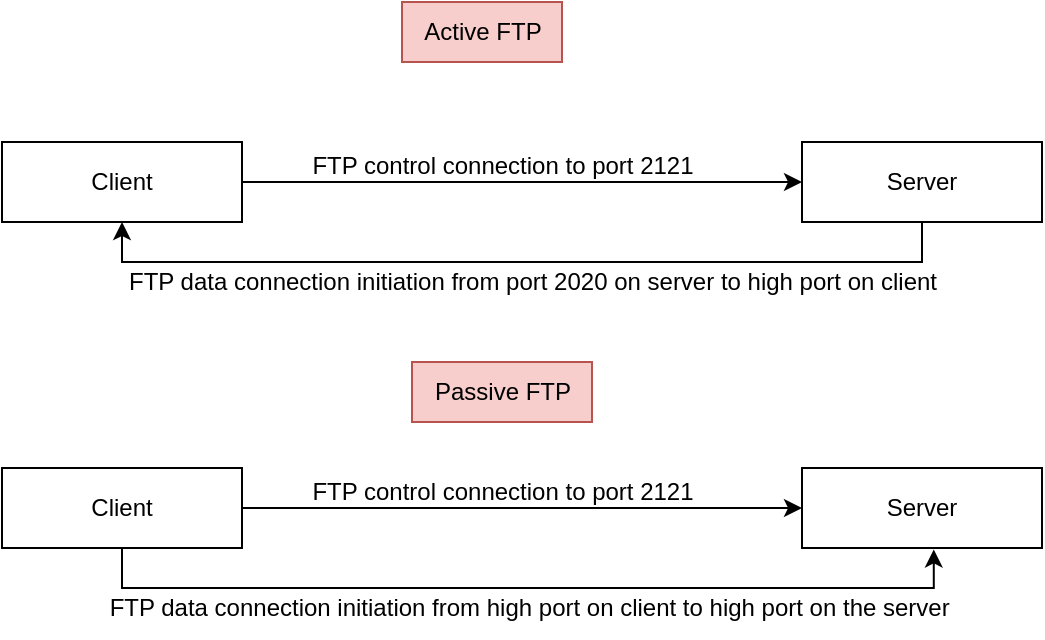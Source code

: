<mxfile version="20.2.3" type="device"><diagram id="YEaUWX3phH8ZdbrTNTWj" name="nonheavyFTP"><mxGraphModel dx="813" dy="494" grid="1" gridSize="10" guides="1" tooltips="1" connect="1" arrows="1" fold="1" page="1" pageScale="1" pageWidth="900" pageHeight="1600" math="0" shadow="0"><root><mxCell id="0"/><mxCell id="1" parent="0"/><mxCell id="FwcdQEztqdq6pbvLfZpM-3" style="edgeStyle=orthogonalEdgeStyle;rounded=0;orthogonalLoop=1;jettySize=auto;html=1;" edge="1" parent="1" source="FwcdQEztqdq6pbvLfZpM-1" target="FwcdQEztqdq6pbvLfZpM-2"><mxGeometry relative="1" as="geometry"/></mxCell><mxCell id="FwcdQEztqdq6pbvLfZpM-1" value="Client" style="rounded=0;whiteSpace=wrap;html=1;" vertex="1" parent="1"><mxGeometry x="200" y="120" width="120" height="40" as="geometry"/></mxCell><mxCell id="FwcdQEztqdq6pbvLfZpM-7" style="edgeStyle=orthogonalEdgeStyle;rounded=0;orthogonalLoop=1;jettySize=auto;html=1;entryX=0.5;entryY=1;entryDx=0;entryDy=0;" edge="1" parent="1" source="FwcdQEztqdq6pbvLfZpM-2" target="FwcdQEztqdq6pbvLfZpM-1"><mxGeometry relative="1" as="geometry"><Array as="points"><mxPoint x="660" y="180"/><mxPoint x="260" y="180"/></Array></mxGeometry></mxCell><mxCell id="FwcdQEztqdq6pbvLfZpM-2" value="Server" style="rounded=0;whiteSpace=wrap;html=1;" vertex="1" parent="1"><mxGeometry x="600" y="120" width="120" height="40" as="geometry"/></mxCell><mxCell id="FwcdQEztqdq6pbvLfZpM-5" value="FTP control connection to port 2121" style="text;html=1;align=center;verticalAlign=middle;resizable=0;points=[];autosize=1;strokeColor=none;fillColor=none;" vertex="1" parent="1"><mxGeometry x="345" y="117" width="210" height="30" as="geometry"/></mxCell><mxCell id="FwcdQEztqdq6pbvLfZpM-6" value="Active FTP" style="text;html=1;align=center;verticalAlign=middle;resizable=0;points=[];autosize=1;strokeColor=#b85450;fillColor=#f8cecc;" vertex="1" parent="1"><mxGeometry x="400" y="50" width="80" height="30" as="geometry"/></mxCell><mxCell id="FwcdQEztqdq6pbvLfZpM-8" value="FTP data connection initiation from port 2020 on server to high port on client" style="text;html=1;align=center;verticalAlign=middle;resizable=0;points=[];autosize=1;strokeColor=none;fillColor=none;" vertex="1" parent="1"><mxGeometry x="250" y="175" width="430" height="30" as="geometry"/></mxCell><mxCell id="FwcdQEztqdq6pbvLfZpM-9" style="edgeStyle=orthogonalEdgeStyle;rounded=0;orthogonalLoop=1;jettySize=auto;html=1;" edge="1" parent="1" source="FwcdQEztqdq6pbvLfZpM-10" target="FwcdQEztqdq6pbvLfZpM-12"><mxGeometry relative="1" as="geometry"/></mxCell><mxCell id="FwcdQEztqdq6pbvLfZpM-16" style="edgeStyle=orthogonalEdgeStyle;rounded=0;orthogonalLoop=1;jettySize=auto;html=1;entryX=0.549;entryY=1.018;entryDx=0;entryDy=0;entryPerimeter=0;" edge="1" parent="1" source="FwcdQEztqdq6pbvLfZpM-10" target="FwcdQEztqdq6pbvLfZpM-12"><mxGeometry relative="1" as="geometry"><Array as="points"><mxPoint x="260" y="343"/><mxPoint x="666" y="343"/></Array></mxGeometry></mxCell><mxCell id="FwcdQEztqdq6pbvLfZpM-10" value="Client" style="rounded=0;whiteSpace=wrap;html=1;" vertex="1" parent="1"><mxGeometry x="200" y="283" width="120" height="40" as="geometry"/></mxCell><mxCell id="FwcdQEztqdq6pbvLfZpM-12" value="Server" style="rounded=0;whiteSpace=wrap;html=1;" vertex="1" parent="1"><mxGeometry x="600" y="283" width="120" height="40" as="geometry"/></mxCell><mxCell id="FwcdQEztqdq6pbvLfZpM-13" value="FTP control connection to port 2121" style="text;html=1;align=center;verticalAlign=middle;resizable=0;points=[];autosize=1;strokeColor=none;fillColor=none;" vertex="1" parent="1"><mxGeometry x="345" y="280" width="210" height="30" as="geometry"/></mxCell><mxCell id="FwcdQEztqdq6pbvLfZpM-14" value="FTP data connection initiation from high port on client to high port on the server&amp;nbsp;" style="text;html=1;align=center;verticalAlign=middle;resizable=0;points=[];autosize=1;strokeColor=none;fillColor=none;" vertex="1" parent="1"><mxGeometry x="240" y="338" width="450" height="30" as="geometry"/></mxCell><mxCell id="FwcdQEztqdq6pbvLfZpM-15" value="Passive FTP" style="text;html=1;align=center;verticalAlign=middle;resizable=0;points=[];autosize=1;strokeColor=#b85450;fillColor=#f8cecc;" vertex="1" parent="1"><mxGeometry x="405" y="230" width="90" height="30" as="geometry"/></mxCell></root></mxGraphModel></diagram></mxfile>